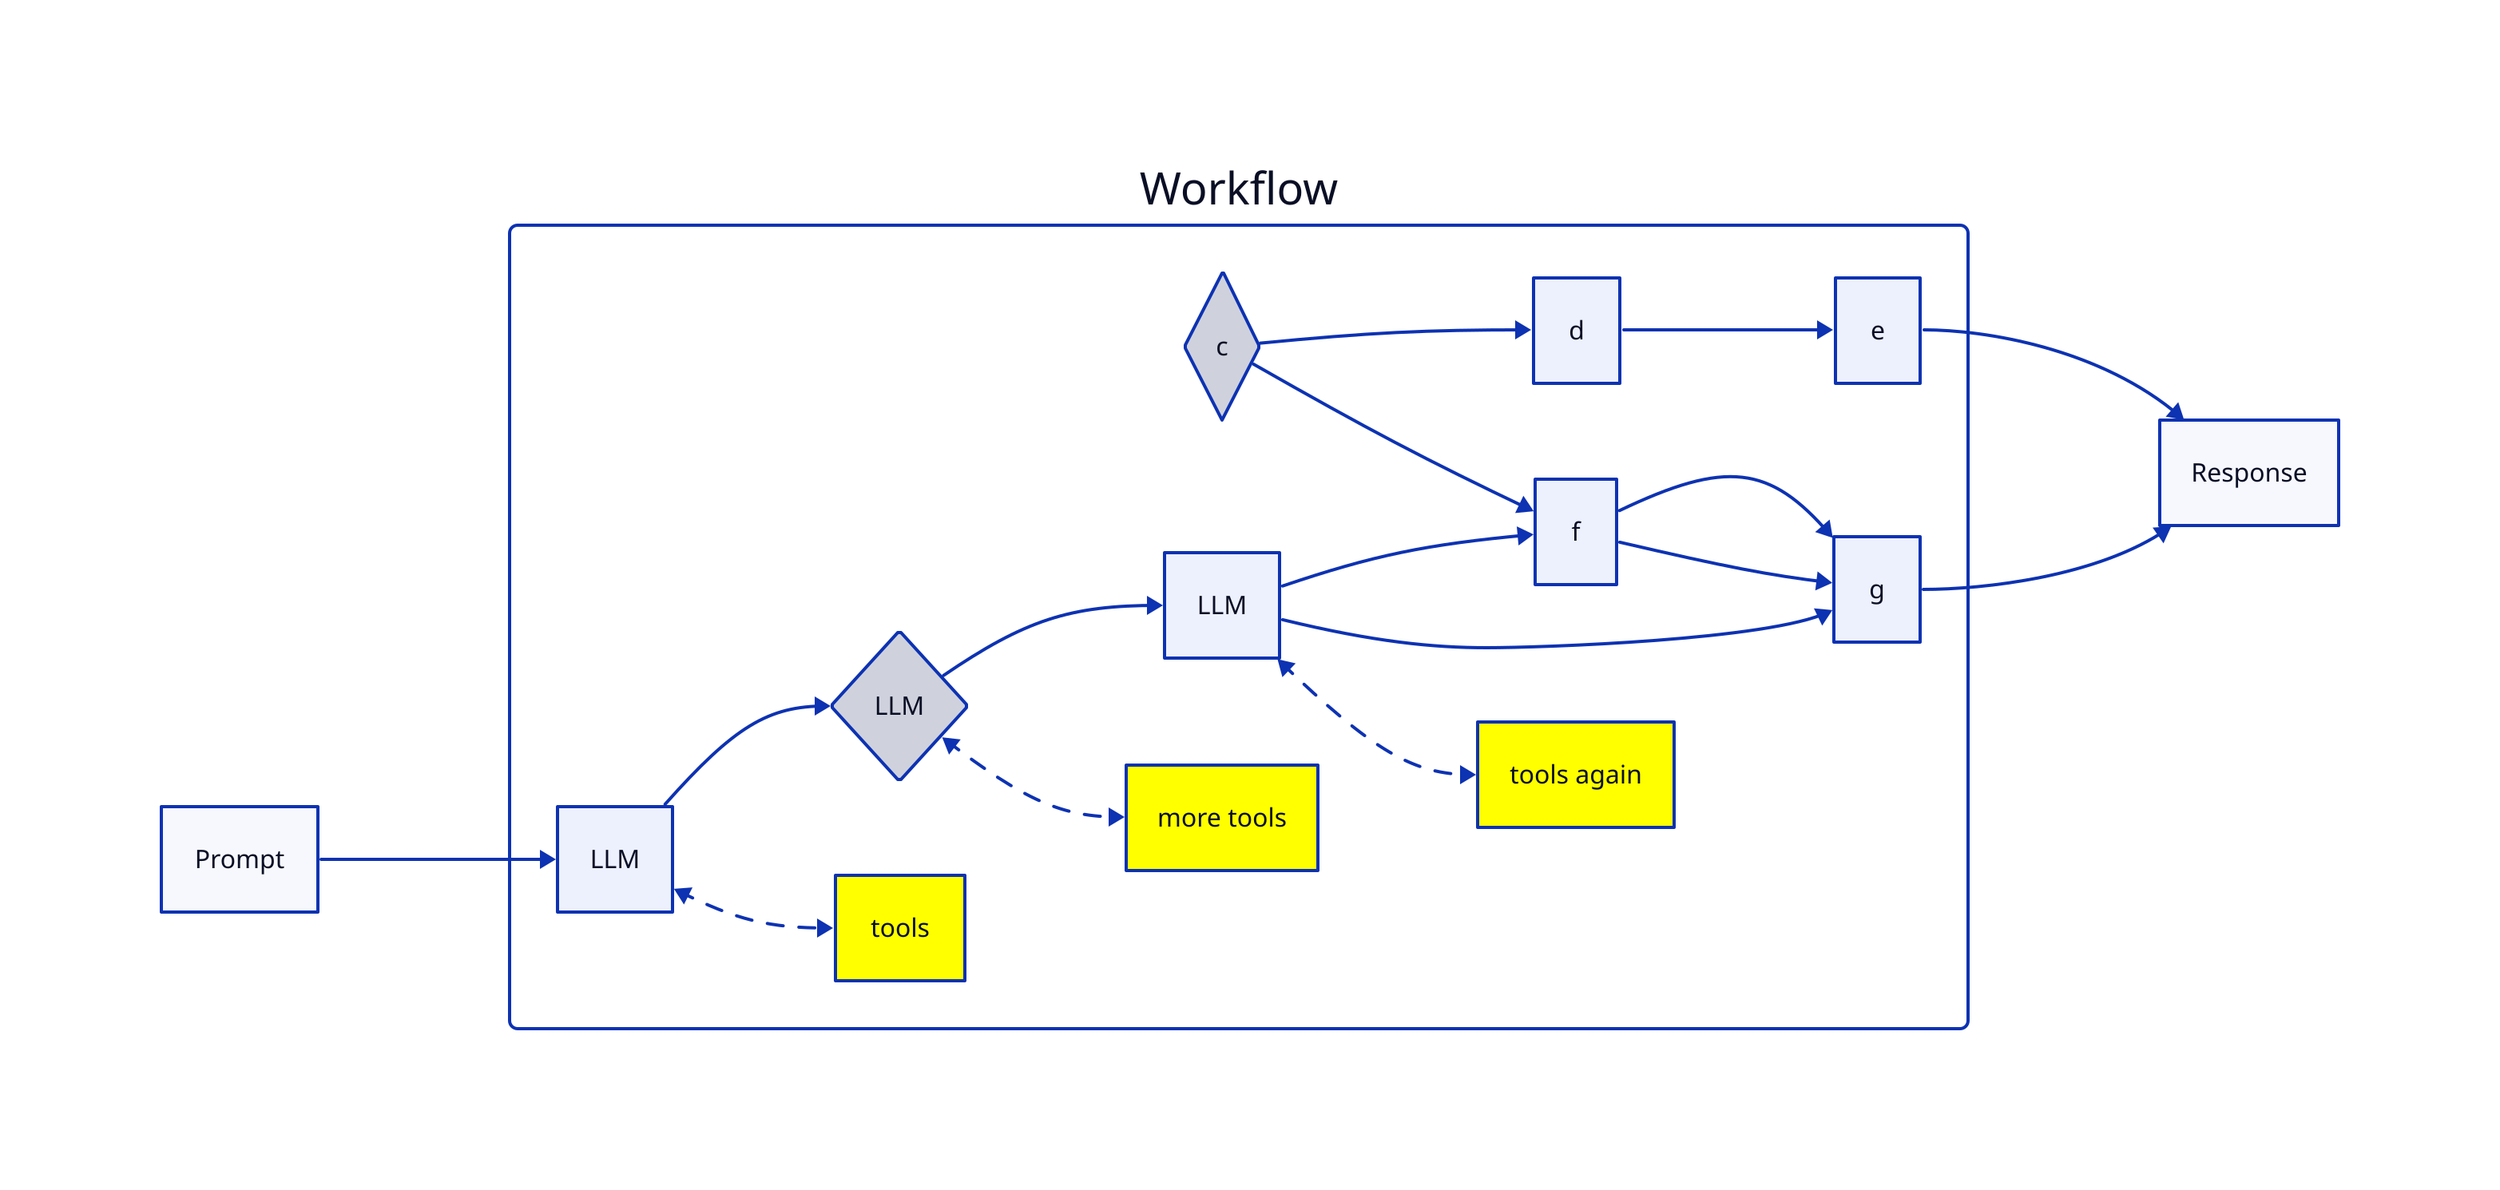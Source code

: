 direction: right

Prompt
Response

w: Workflow {
  style: {
    fill: white
    border-radius: 5
  }
  a: LLM
  b: LLM { shape: diamond }
  c { shape: diamond }
  d
  e
  f
  g
  h: LLM
  tools: { style.fill: yellow }
  more tools: { style.fill: yellow }
  tools again: { style.fill: yellow }
}

Prompt -> w.a
w.a --> w.b
w.c -> w.d -> w.e -> Response
w.c -> w.f -> w.g -> Response
w.b -> w.h -> w.f
w.h -> w.g <- w.f

w.a <-> w.tools { style.animated: true }
w.b <-> w.more tools { style.animated: true }
w.h <-> w.tools again { style.animated: true }
